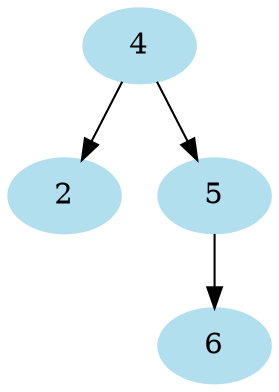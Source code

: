 digraph Tree {
node [color=lightblue2, style=filled];
"4"
"4" -> "2"
"2"
"4" -> "5"
"5"
"5" -> "6"
"6"
}
